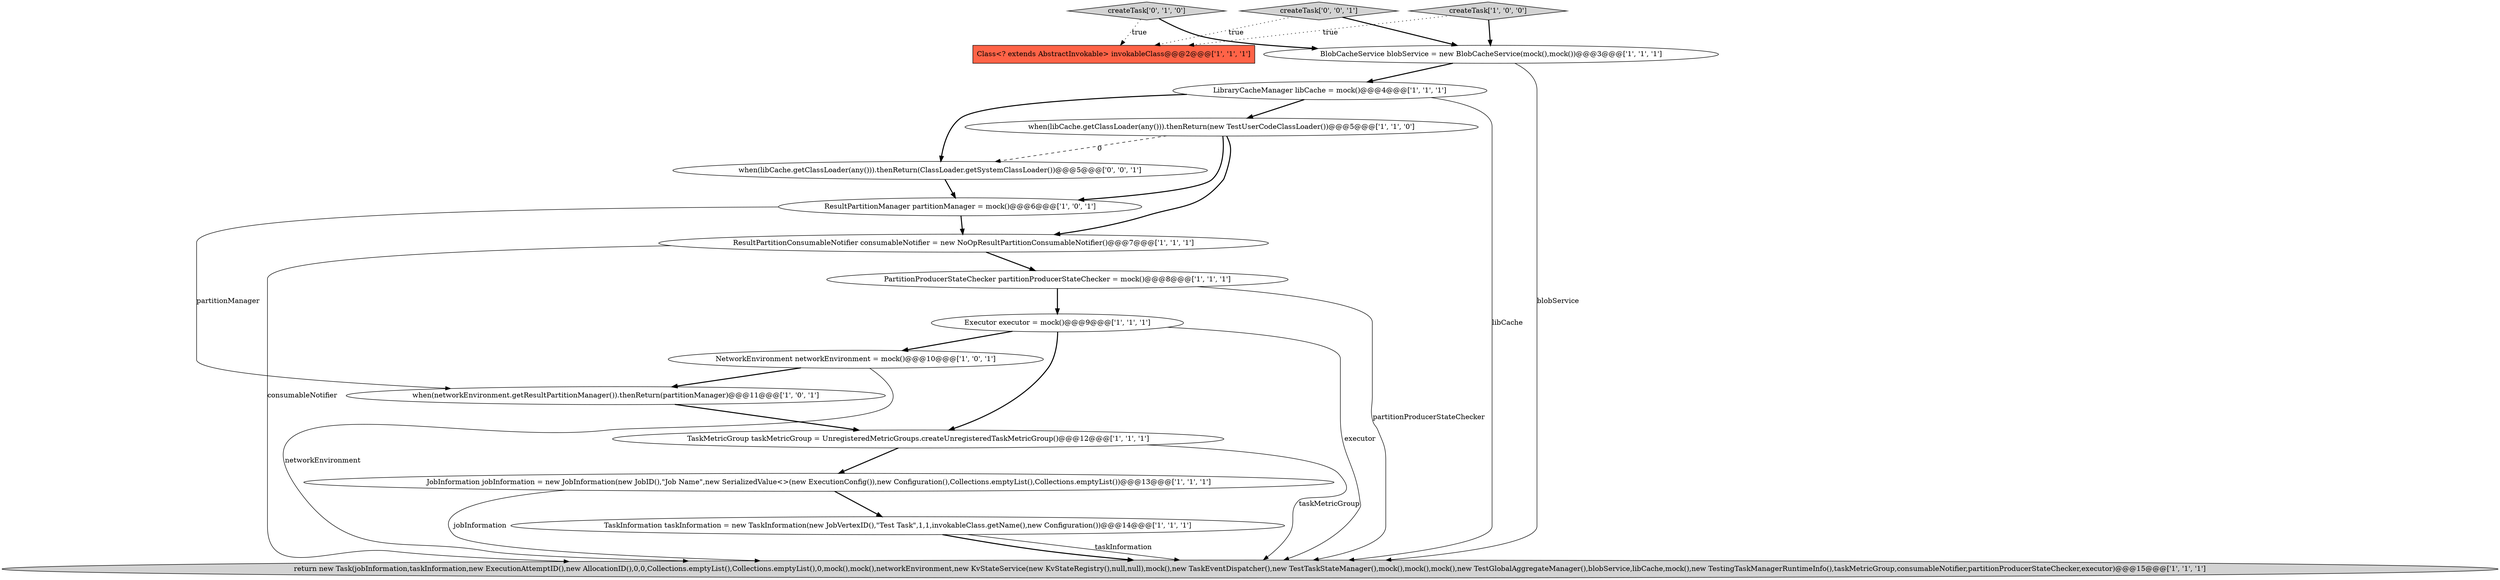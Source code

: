 digraph {
3 [style = filled, label = "TaskInformation taskInformation = new TaskInformation(new JobVertexID(),\"Test Task\",1,1,invokableClass.getName(),new Configuration())@@@14@@@['1', '1', '1']", fillcolor = white, shape = ellipse image = "AAA0AAABBB1BBB"];
1 [style = filled, label = "Class<? extends AbstractInvokable> invokableClass@@@2@@@['1', '1', '1']", fillcolor = tomato, shape = box image = "AAA0AAABBB1BBB"];
8 [style = filled, label = "JobInformation jobInformation = new JobInformation(new JobID(),\"Job Name\",new SerializedValue<>(new ExecutionConfig()),new Configuration(),Collections.emptyList(),Collections.emptyList())@@@13@@@['1', '1', '1']", fillcolor = white, shape = ellipse image = "AAA0AAABBB1BBB"];
16 [style = filled, label = "when(libCache.getClassLoader(any())).thenReturn(ClassLoader.getSystemClassLoader())@@@5@@@['0', '0', '1']", fillcolor = white, shape = ellipse image = "AAA0AAABBB3BBB"];
10 [style = filled, label = "BlobCacheService blobService = new BlobCacheService(mock(),mock())@@@3@@@['1', '1', '1']", fillcolor = white, shape = ellipse image = "AAA0AAABBB1BBB"];
11 [style = filled, label = "when(libCache.getClassLoader(any())).thenReturn(new TestUserCodeClassLoader())@@@5@@@['1', '1', '0']", fillcolor = white, shape = ellipse image = "AAA0AAABBB1BBB"];
4 [style = filled, label = "LibraryCacheManager libCache = mock()@@@4@@@['1', '1', '1']", fillcolor = white, shape = ellipse image = "AAA0AAABBB1BBB"];
13 [style = filled, label = "when(networkEnvironment.getResultPartitionManager()).thenReturn(partitionManager)@@@11@@@['1', '0', '1']", fillcolor = white, shape = ellipse image = "AAA0AAABBB1BBB"];
9 [style = filled, label = "Executor executor = mock()@@@9@@@['1', '1', '1']", fillcolor = white, shape = ellipse image = "AAA0AAABBB1BBB"];
15 [style = filled, label = "createTask['0', '1', '0']", fillcolor = lightgray, shape = diamond image = "AAA0AAABBB2BBB"];
17 [style = filled, label = "createTask['0', '0', '1']", fillcolor = lightgray, shape = diamond image = "AAA0AAABBB3BBB"];
7 [style = filled, label = "return new Task(jobInformation,taskInformation,new ExecutionAttemptID(),new AllocationID(),0,0,Collections.emptyList(),Collections.emptyList(),0,mock(),mock(),networkEnvironment,new KvStateService(new KvStateRegistry(),null,null),mock(),new TaskEventDispatcher(),new TestTaskStateManager(),mock(),mock(),mock(),new TestGlobalAggregateManager(),blobService,libCache,mock(),new TestingTaskManagerRuntimeInfo(),taskMetricGroup,consumableNotifier,partitionProducerStateChecker,executor)@@@15@@@['1', '1', '1']", fillcolor = lightgray, shape = ellipse image = "AAA0AAABBB1BBB"];
5 [style = filled, label = "PartitionProducerStateChecker partitionProducerStateChecker = mock()@@@8@@@['1', '1', '1']", fillcolor = white, shape = ellipse image = "AAA0AAABBB1BBB"];
14 [style = filled, label = "ResultPartitionManager partitionManager = mock()@@@6@@@['1', '0', '1']", fillcolor = white, shape = ellipse image = "AAA0AAABBB1BBB"];
2 [style = filled, label = "ResultPartitionConsumableNotifier consumableNotifier = new NoOpResultPartitionConsumableNotifier()@@@7@@@['1', '1', '1']", fillcolor = white, shape = ellipse image = "AAA0AAABBB1BBB"];
6 [style = filled, label = "createTask['1', '0', '0']", fillcolor = lightgray, shape = diamond image = "AAA0AAABBB1BBB"];
0 [style = filled, label = "TaskMetricGroup taskMetricGroup = UnregisteredMetricGroups.createUnregisteredTaskMetricGroup()@@@12@@@['1', '1', '1']", fillcolor = white, shape = ellipse image = "AAA0AAABBB1BBB"];
12 [style = filled, label = "NetworkEnvironment networkEnvironment = mock()@@@10@@@['1', '0', '1']", fillcolor = white, shape = ellipse image = "AAA0AAABBB1BBB"];
8->7 [style = solid, label="jobInformation"];
4->16 [style = bold, label=""];
17->1 [style = dotted, label="true"];
13->0 [style = bold, label=""];
2->5 [style = bold, label=""];
15->1 [style = dotted, label="true"];
4->11 [style = bold, label=""];
4->7 [style = solid, label="libCache"];
6->1 [style = dotted, label="true"];
0->8 [style = bold, label=""];
9->0 [style = bold, label=""];
9->7 [style = solid, label="executor"];
5->9 [style = bold, label=""];
3->7 [style = bold, label=""];
14->13 [style = solid, label="partitionManager"];
11->14 [style = bold, label=""];
11->2 [style = bold, label=""];
8->3 [style = bold, label=""];
12->13 [style = bold, label=""];
6->10 [style = bold, label=""];
2->7 [style = solid, label="consumableNotifier"];
10->4 [style = bold, label=""];
0->7 [style = solid, label="taskMetricGroup"];
11->16 [style = dashed, label="0"];
16->14 [style = bold, label=""];
12->7 [style = solid, label="networkEnvironment"];
5->7 [style = solid, label="partitionProducerStateChecker"];
3->7 [style = solid, label="taskInformation"];
10->7 [style = solid, label="blobService"];
14->2 [style = bold, label=""];
15->10 [style = bold, label=""];
17->10 [style = bold, label=""];
9->12 [style = bold, label=""];
}

